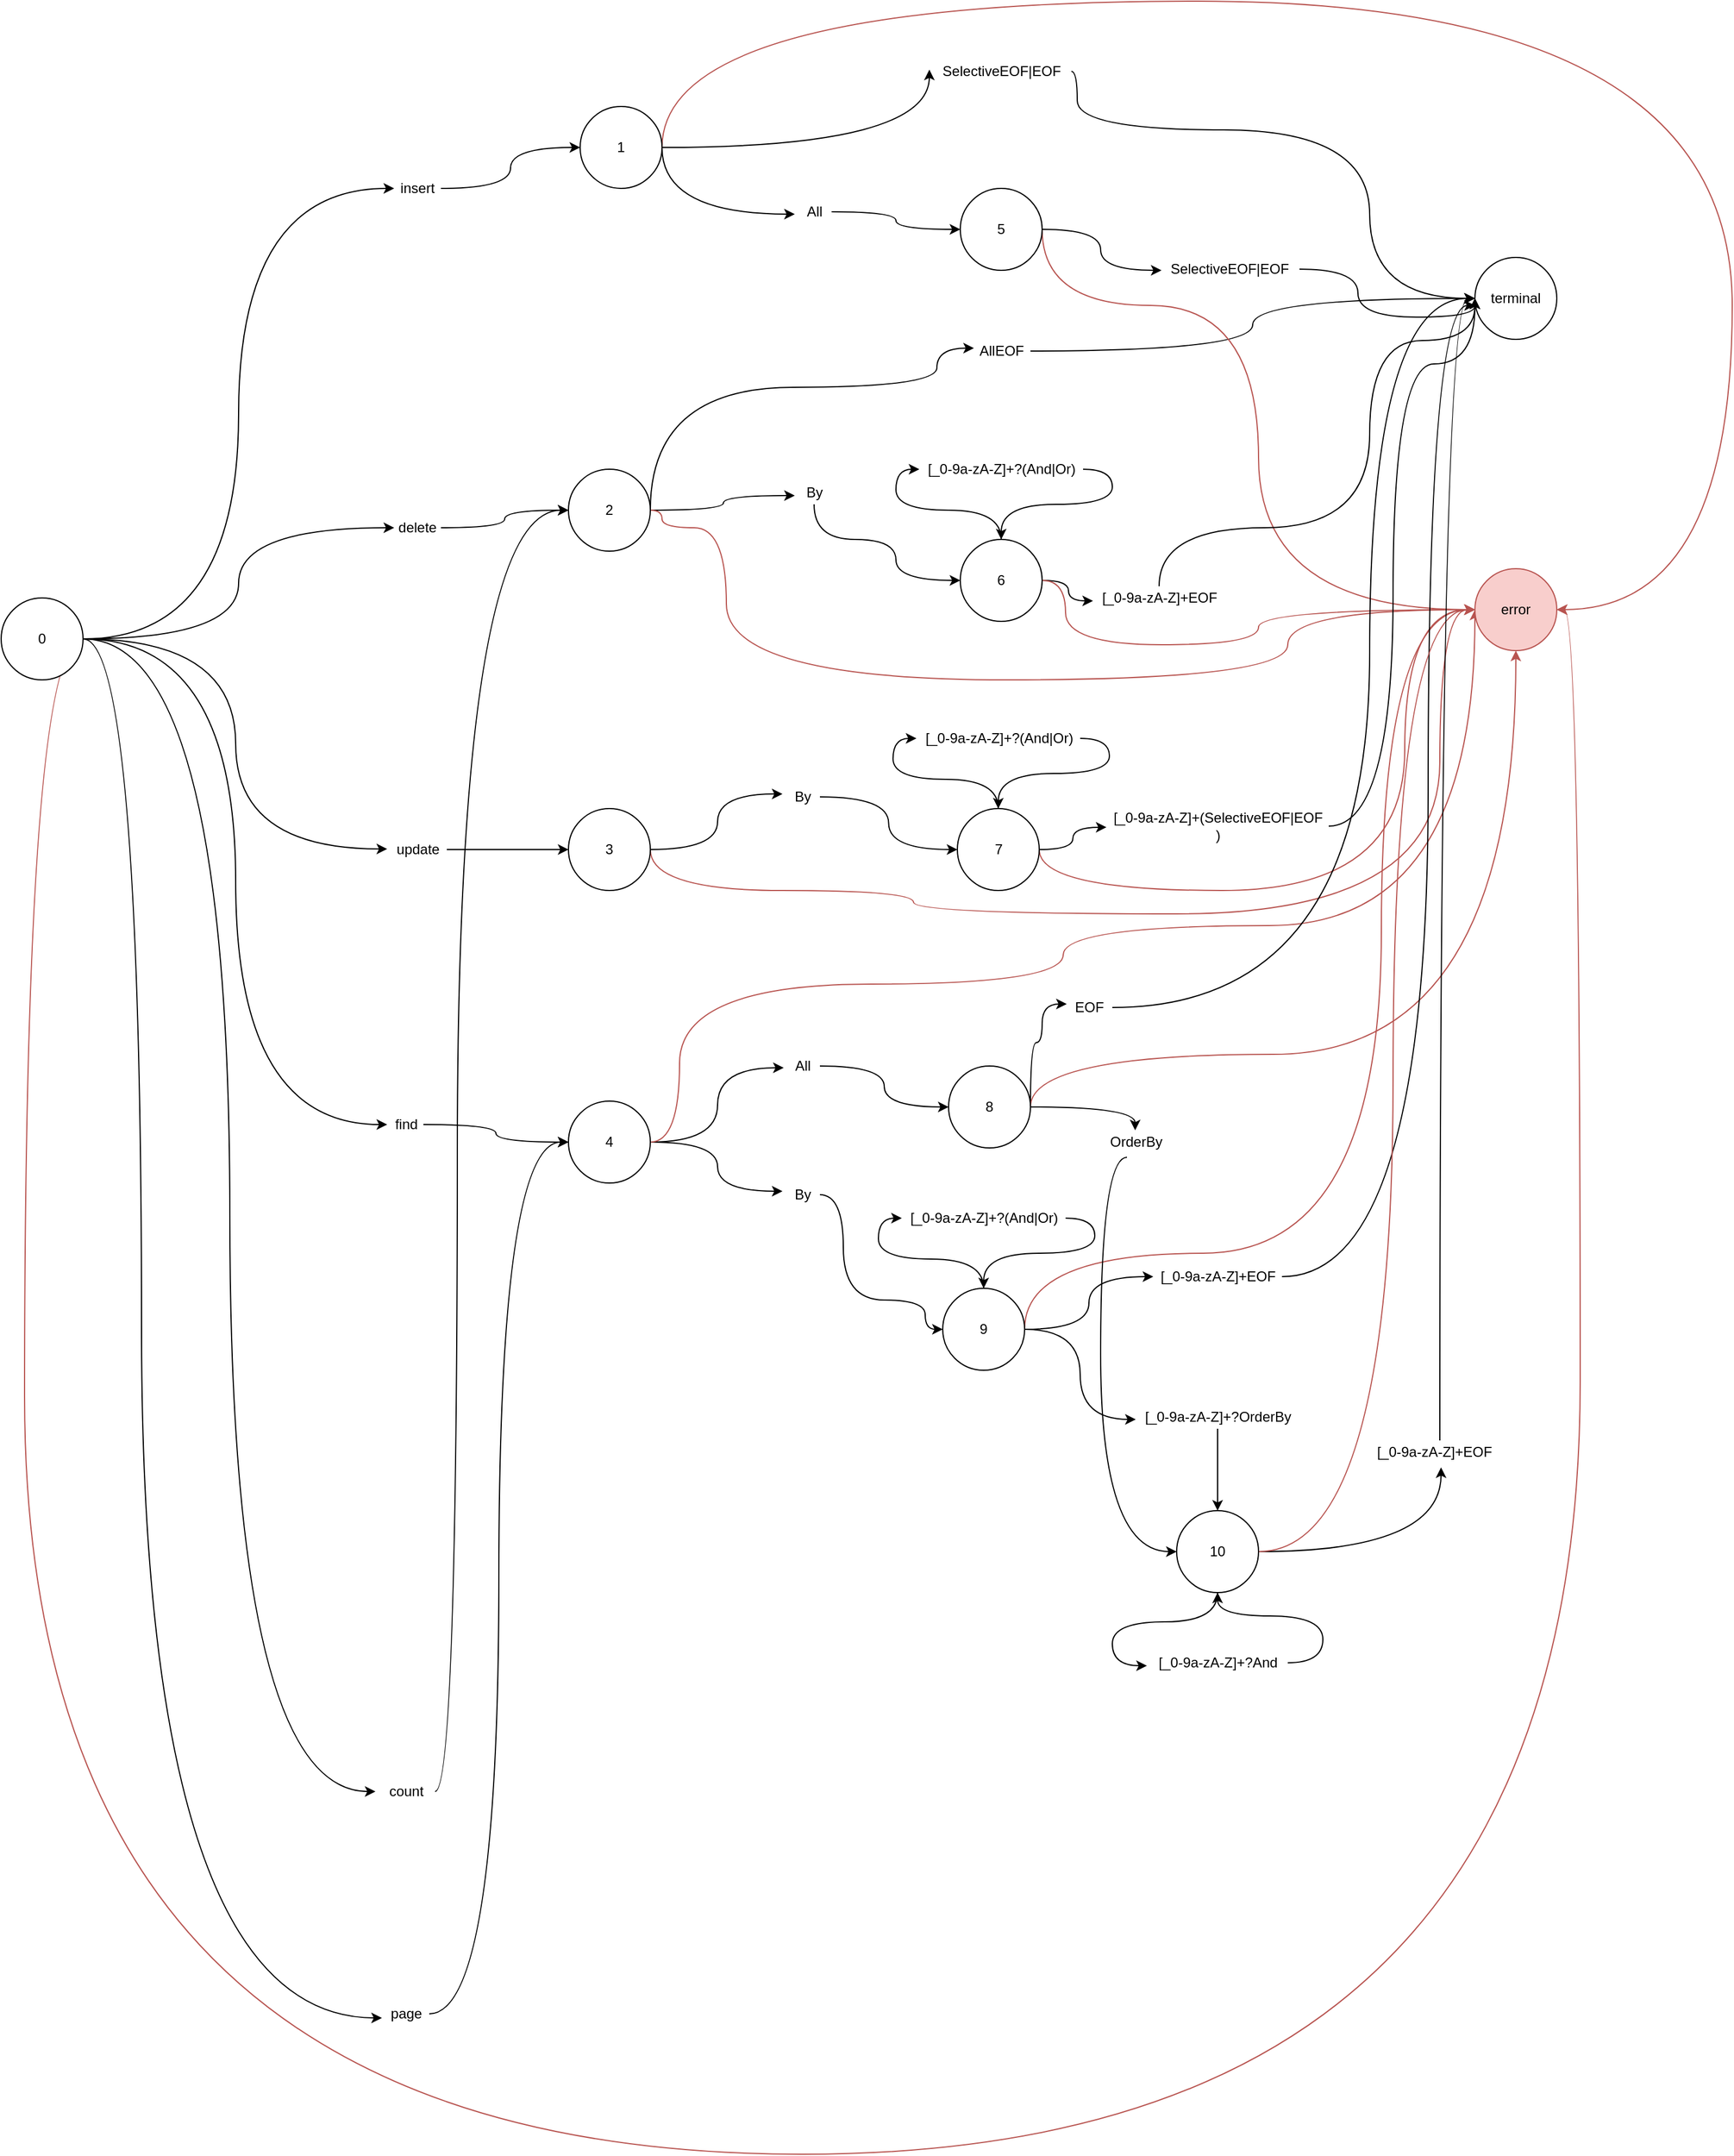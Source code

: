 <mxfile version="15.7.3" type="device"><diagram id="YZBHm6nzpL_H-jKKXiZS" name="第 1 页"><mxGraphModel dx="3903" dy="878" grid="1" gridSize="10" guides="1" tooltips="1" connect="1" arrows="1" fold="1" page="1" pageScale="1" pageWidth="827" pageHeight="1169" math="0" shadow="0"><root><mxCell id="0"/><mxCell id="1" parent="0"/><mxCell id="SNTBPMSgVOVAylcbGw1a-144" style="edgeStyle=orthogonalEdgeStyle;curved=1;rounded=0;orthogonalLoop=1;jettySize=auto;html=1;exitX=1;exitY=0.5;exitDx=0;exitDy=0;entryX=0;entryY=0.5;entryDx=0;entryDy=0;" edge="1" parent="1" source="SNTBPMSgVOVAylcbGw1a-22" target="SNTBPMSgVOVAylcbGw1a-38"><mxGeometry relative="1" as="geometry"/></mxCell><mxCell id="SNTBPMSgVOVAylcbGw1a-145" style="edgeStyle=orthogonalEdgeStyle;curved=1;rounded=0;orthogonalLoop=1;jettySize=auto;html=1;exitX=1;exitY=0.5;exitDx=0;exitDy=0;entryX=0;entryY=0.5;entryDx=0;entryDy=0;" edge="1" parent="1" source="SNTBPMSgVOVAylcbGw1a-22" target="SNTBPMSgVOVAylcbGw1a-40"><mxGeometry relative="1" as="geometry"/></mxCell><mxCell id="SNTBPMSgVOVAylcbGw1a-146" style="edgeStyle=orthogonalEdgeStyle;curved=1;rounded=0;orthogonalLoop=1;jettySize=auto;html=1;exitX=1;exitY=0.5;exitDx=0;exitDy=0;entryX=-0.02;entryY=0.475;entryDx=0;entryDy=0;entryPerimeter=0;" edge="1" parent="1" source="SNTBPMSgVOVAylcbGw1a-22" target="SNTBPMSgVOVAylcbGw1a-42"><mxGeometry relative="1" as="geometry"/></mxCell><mxCell id="SNTBPMSgVOVAylcbGw1a-205" style="edgeStyle=orthogonalEdgeStyle;curved=1;rounded=0;orthogonalLoop=1;jettySize=auto;html=1;exitX=1;exitY=0.5;exitDx=0;exitDy=0;entryX=-0.033;entryY=0.5;entryDx=0;entryDy=0;entryPerimeter=0;" edge="1" parent="1" source="SNTBPMSgVOVAylcbGw1a-22" target="SNTBPMSgVOVAylcbGw1a-44"><mxGeometry relative="1" as="geometry"/></mxCell><mxCell id="SNTBPMSgVOVAylcbGw1a-273" style="edgeStyle=orthogonalEdgeStyle;curved=1;rounded=0;orthogonalLoop=1;jettySize=auto;html=1;exitX=1;exitY=0.5;exitDx=0;exitDy=0;entryX=-0.02;entryY=0.5;entryDx=0;entryDy=0;entryPerimeter=0;" edge="1" parent="1" source="SNTBPMSgVOVAylcbGw1a-22" target="SNTBPMSgVOVAylcbGw1a-46"><mxGeometry relative="1" as="geometry"/></mxCell><mxCell id="SNTBPMSgVOVAylcbGw1a-274" style="edgeStyle=orthogonalEdgeStyle;curved=1;rounded=0;orthogonalLoop=1;jettySize=auto;html=1;exitX=1;exitY=0.5;exitDx=0;exitDy=0;entryX=-0.012;entryY=0.675;entryDx=0;entryDy=0;entryPerimeter=0;" edge="1" parent="1" source="SNTBPMSgVOVAylcbGw1a-22" target="SNTBPMSgVOVAylcbGw1a-51"><mxGeometry relative="1" as="geometry"><Array as="points"><mxPoint x="-2320" y="565"/><mxPoint x="-2320" y="1744"/></Array></mxGeometry></mxCell><mxCell id="SNTBPMSgVOVAylcbGw1a-275" style="edgeStyle=orthogonalEdgeStyle;curved=1;rounded=0;orthogonalLoop=1;jettySize=auto;html=1;exitX=1;exitY=0.5;exitDx=0;exitDy=0;entryX=1;entryY=0.5;entryDx=0;entryDy=0;fillColor=#f8cecc;strokeColor=#b85450;" edge="1" parent="1" source="SNTBPMSgVOVAylcbGw1a-22" target="SNTBPMSgVOVAylcbGw1a-136"><mxGeometry relative="1" as="geometry"><Array as="points"><mxPoint x="-2420" y="565"/><mxPoint x="-2420" y="1860"/><mxPoint x="-1090" y="1860"/><mxPoint x="-1090" y="540"/></Array></mxGeometry></mxCell><mxCell id="SNTBPMSgVOVAylcbGw1a-22" value="0" style="ellipse;whiteSpace=wrap;html=1;aspect=fixed;" vertex="1" parent="1"><mxGeometry x="-2440" y="530" width="70" height="70" as="geometry"/></mxCell><mxCell id="SNTBPMSgVOVAylcbGw1a-155" style="edgeStyle=orthogonalEdgeStyle;curved=1;rounded=0;orthogonalLoop=1;jettySize=auto;html=1;exitX=1;exitY=0.5;exitDx=0;exitDy=0;entryX=-0.05;entryY=0.6;entryDx=0;entryDy=0;entryPerimeter=0;" edge="1" parent="1" source="SNTBPMSgVOVAylcbGw1a-25" target="SNTBPMSgVOVAylcbGw1a-106"><mxGeometry relative="1" as="geometry"><Array as="points"><mxPoint x="-1875" y="202"/></Array></mxGeometry></mxCell><mxCell id="SNTBPMSgVOVAylcbGw1a-160" style="edgeStyle=orthogonalEdgeStyle;curved=1;rounded=0;orthogonalLoop=1;jettySize=auto;html=1;exitX=1;exitY=0.5;exitDx=0;exitDy=0;entryX=-0.012;entryY=0.425;entryDx=0;entryDy=0;entryPerimeter=0;" edge="1" parent="1" source="SNTBPMSgVOVAylcbGw1a-25" target="SNTBPMSgVOVAylcbGw1a-126"><mxGeometry relative="1" as="geometry"/></mxCell><mxCell id="SNTBPMSgVOVAylcbGw1a-185" style="edgeStyle=orthogonalEdgeStyle;curved=1;rounded=0;orthogonalLoop=1;jettySize=auto;html=1;exitX=1;exitY=0.5;exitDx=0;exitDy=0;entryX=1;entryY=0.5;entryDx=0;entryDy=0;fillColor=#f8cecc;strokeColor=#b85450;" edge="1" parent="1" source="SNTBPMSgVOVAylcbGw1a-25" target="SNTBPMSgVOVAylcbGw1a-136"><mxGeometry relative="1" as="geometry"><Array as="points"><mxPoint x="-1875" y="20"/><mxPoint x="-960" y="20"/><mxPoint x="-960" y="540"/></Array></mxGeometry></mxCell><mxCell id="SNTBPMSgVOVAylcbGw1a-25" value="1" style="ellipse;whiteSpace=wrap;html=1;aspect=fixed;" vertex="1" parent="1"><mxGeometry x="-1945" y="110" width="70" height="70" as="geometry"/></mxCell><mxCell id="SNTBPMSgVOVAylcbGw1a-134" style="edgeStyle=orthogonalEdgeStyle;curved=1;rounded=0;orthogonalLoop=1;jettySize=auto;html=1;exitX=1;exitY=0.5;exitDx=0;exitDy=0;entryX=0.033;entryY=0.375;entryDx=0;entryDy=0;entryPerimeter=0;" edge="1" parent="1" source="SNTBPMSgVOVAylcbGw1a-28" target="SNTBPMSgVOVAylcbGw1a-114"><mxGeometry relative="1" as="geometry"><mxPoint x="-1765" y="439.5" as="targetPoint"/><Array as="points"><mxPoint x="-1885" y="350"/><mxPoint x="-1640" y="350"/><mxPoint x="-1640" y="317"/></Array></mxGeometry></mxCell><mxCell id="SNTBPMSgVOVAylcbGw1a-171" style="edgeStyle=orthogonalEdgeStyle;curved=1;rounded=0;orthogonalLoop=1;jettySize=auto;html=1;exitX=1;exitY=0.5;exitDx=0;exitDy=0;entryX=-0.05;entryY=0.625;entryDx=0;entryDy=0;entryPerimeter=0;" edge="1" parent="1" source="SNTBPMSgVOVAylcbGw1a-28" target="SNTBPMSgVOVAylcbGw1a-115"><mxGeometry relative="1" as="geometry"/></mxCell><mxCell id="SNTBPMSgVOVAylcbGw1a-187" style="edgeStyle=orthogonalEdgeStyle;curved=1;rounded=0;orthogonalLoop=1;jettySize=auto;html=1;exitX=1;exitY=0.5;exitDx=0;exitDy=0;entryX=0;entryY=0.5;entryDx=0;entryDy=0;fillColor=#f8cecc;strokeColor=#b85450;" edge="1" parent="1" source="SNTBPMSgVOVAylcbGw1a-28" target="SNTBPMSgVOVAylcbGw1a-136"><mxGeometry relative="1" as="geometry"><Array as="points"><mxPoint x="-1875" y="470"/><mxPoint x="-1820" y="470"/><mxPoint x="-1820" y="600"/><mxPoint x="-1340" y="600"/><mxPoint x="-1340" y="540"/></Array></mxGeometry></mxCell><mxCell id="SNTBPMSgVOVAylcbGw1a-28" value="2" style="ellipse;whiteSpace=wrap;html=1;aspect=fixed;" vertex="1" parent="1"><mxGeometry x="-1955" y="420" width="70" height="70" as="geometry"/></mxCell><mxCell id="SNTBPMSgVOVAylcbGw1a-195" style="edgeStyle=orthogonalEdgeStyle;curved=1;rounded=0;orthogonalLoop=1;jettySize=auto;html=1;exitX=1;exitY=0.5;exitDx=0;exitDy=0;entryX=-0.067;entryY=0.375;entryDx=0;entryDy=0;entryPerimeter=0;" edge="1" parent="1" source="SNTBPMSgVOVAylcbGw1a-30" target="SNTBPMSgVOVAylcbGw1a-189"><mxGeometry relative="1" as="geometry"/></mxCell><mxCell id="SNTBPMSgVOVAylcbGw1a-204" style="edgeStyle=orthogonalEdgeStyle;curved=1;rounded=0;orthogonalLoop=1;jettySize=auto;html=1;exitX=1;exitY=0.5;exitDx=0;exitDy=0;entryX=0;entryY=0.5;entryDx=0;entryDy=0;fillColor=#f8cecc;strokeColor=#b85450;" edge="1" parent="1" source="SNTBPMSgVOVAylcbGw1a-30" target="SNTBPMSgVOVAylcbGw1a-136"><mxGeometry relative="1" as="geometry"><Array as="points"><mxPoint x="-1885" y="780"/><mxPoint x="-1660" y="780"/><mxPoint x="-1660" y="800"/><mxPoint x="-1210" y="800"/><mxPoint x="-1210" y="540"/></Array></mxGeometry></mxCell><mxCell id="SNTBPMSgVOVAylcbGw1a-30" value="3" style="ellipse;whiteSpace=wrap;html=1;aspect=fixed;" vertex="1" parent="1"><mxGeometry x="-1955" y="710" width="70" height="70" as="geometry"/></mxCell><mxCell id="SNTBPMSgVOVAylcbGw1a-208" style="edgeStyle=orthogonalEdgeStyle;curved=1;rounded=0;orthogonalLoop=1;jettySize=auto;html=1;entryX=-0.033;entryY=0.575;entryDx=0;entryDy=0;entryPerimeter=0;" edge="1" parent="1" source="SNTBPMSgVOVAylcbGw1a-33" target="SNTBPMSgVOVAylcbGw1a-206"><mxGeometry relative="1" as="geometry"/></mxCell><mxCell id="SNTBPMSgVOVAylcbGw1a-216" style="edgeStyle=orthogonalEdgeStyle;curved=1;rounded=0;orthogonalLoop=1;jettySize=auto;html=1;exitX=1;exitY=0.5;exitDx=0;exitDy=0;entryX=-0.067;entryY=0.35;entryDx=0;entryDy=0;entryPerimeter=0;" edge="1" parent="1" source="SNTBPMSgVOVAylcbGw1a-33" target="SNTBPMSgVOVAylcbGw1a-210"><mxGeometry relative="1" as="geometry"/></mxCell><mxCell id="SNTBPMSgVOVAylcbGw1a-234" style="edgeStyle=orthogonalEdgeStyle;curved=1;rounded=0;orthogonalLoop=1;jettySize=auto;html=1;exitX=1;exitY=0.5;exitDx=0;exitDy=0;entryX=0;entryY=0.5;entryDx=0;entryDy=0;fillColor=#f8cecc;strokeColor=#b85450;" edge="1" parent="1" source="SNTBPMSgVOVAylcbGw1a-33" target="SNTBPMSgVOVAylcbGw1a-136"><mxGeometry relative="1" as="geometry"><Array as="points"><mxPoint x="-1860" y="995"/><mxPoint x="-1860" y="860"/><mxPoint x="-1532" y="860"/><mxPoint x="-1532" y="810"/><mxPoint x="-1180" y="810"/></Array></mxGeometry></mxCell><mxCell id="SNTBPMSgVOVAylcbGw1a-33" value="4" style="ellipse;whiteSpace=wrap;html=1;aspect=fixed;" vertex="1" parent="1"><mxGeometry x="-1955" y="960" width="70" height="70" as="geometry"/></mxCell><mxCell id="SNTBPMSgVOVAylcbGw1a-37" style="edgeStyle=orthogonalEdgeStyle;curved=1;rounded=0;orthogonalLoop=1;jettySize=auto;html=1;entryX=0;entryY=0.5;entryDx=0;entryDy=0;" edge="1" parent="1" source="SNTBPMSgVOVAylcbGw1a-38" target="SNTBPMSgVOVAylcbGw1a-25"><mxGeometry relative="1" as="geometry"/></mxCell><mxCell id="SNTBPMSgVOVAylcbGw1a-38" value="insert" style="text;html=1;strokeColor=none;fillColor=none;align=center;verticalAlign=middle;whiteSpace=wrap;rounded=0;" vertex="1" parent="1"><mxGeometry x="-2104.01" y="170" width="40" height="20" as="geometry"/></mxCell><mxCell id="SNTBPMSgVOVAylcbGw1a-150" style="edgeStyle=orthogonalEdgeStyle;curved=1;rounded=0;orthogonalLoop=1;jettySize=auto;html=1;exitX=1;exitY=0.5;exitDx=0;exitDy=0;entryX=0;entryY=0.5;entryDx=0;entryDy=0;" edge="1" parent="1" source="SNTBPMSgVOVAylcbGw1a-40" target="SNTBPMSgVOVAylcbGw1a-28"><mxGeometry relative="1" as="geometry"/></mxCell><mxCell id="SNTBPMSgVOVAylcbGw1a-40" value="delete" style="text;html=1;strokeColor=none;fillColor=none;align=center;verticalAlign=middle;whiteSpace=wrap;rounded=0;" vertex="1" parent="1"><mxGeometry x="-2104.01" y="460" width="40" height="20" as="geometry"/></mxCell><mxCell id="SNTBPMSgVOVAylcbGw1a-151" style="edgeStyle=orthogonalEdgeStyle;curved=1;rounded=0;orthogonalLoop=1;jettySize=auto;html=1;entryX=0;entryY=0.5;entryDx=0;entryDy=0;" edge="1" parent="1" source="SNTBPMSgVOVAylcbGw1a-42" target="SNTBPMSgVOVAylcbGw1a-30"><mxGeometry relative="1" as="geometry"/></mxCell><mxCell id="SNTBPMSgVOVAylcbGw1a-42" value="update" style="text;html=1;align=center;verticalAlign=middle;resizable=0;points=[];autosize=1;" vertex="1" parent="1"><mxGeometry x="-2109.01" y="735" width="50" height="20" as="geometry"/></mxCell><mxCell id="SNTBPMSgVOVAylcbGw1a-152" style="edgeStyle=orthogonalEdgeStyle;curved=1;rounded=0;orthogonalLoop=1;jettySize=auto;html=1;entryX=0;entryY=0.5;entryDx=0;entryDy=0;" edge="1" parent="1" source="SNTBPMSgVOVAylcbGw1a-44" target="SNTBPMSgVOVAylcbGw1a-33"><mxGeometry relative="1" as="geometry"/></mxCell><mxCell id="SNTBPMSgVOVAylcbGw1a-44" value="find" style="text;html=1;align=center;verticalAlign=middle;resizable=0;points=[];autosize=1;" vertex="1" parent="1"><mxGeometry x="-2109.01" y="970" width="30" height="20" as="geometry"/></mxCell><mxCell id="SNTBPMSgVOVAylcbGw1a-279" style="edgeStyle=orthogonalEdgeStyle;curved=1;rounded=0;orthogonalLoop=1;jettySize=auto;html=1;entryX=0;entryY=0.5;entryDx=0;entryDy=0;" edge="1" parent="1" source="SNTBPMSgVOVAylcbGw1a-46" target="SNTBPMSgVOVAylcbGw1a-28"><mxGeometry relative="1" as="geometry"><Array as="points"><mxPoint x="-2050" y="1550"/><mxPoint x="-2050" y="455"/></Array></mxGeometry></mxCell><mxCell id="SNTBPMSgVOVAylcbGw1a-46" value="count" style="text;html=1;align=center;verticalAlign=middle;resizable=0;points=[];autosize=1;" vertex="1" parent="1"><mxGeometry x="-2119.01" y="1540" width="50" height="20" as="geometry"/></mxCell><mxCell id="SNTBPMSgVOVAylcbGw1a-277" style="edgeStyle=orthogonalEdgeStyle;curved=1;rounded=0;orthogonalLoop=1;jettySize=auto;html=1;entryX=0;entryY=0.5;entryDx=0;entryDy=0;" edge="1" parent="1" source="SNTBPMSgVOVAylcbGw1a-51" target="SNTBPMSgVOVAylcbGw1a-33"><mxGeometry relative="1" as="geometry"/></mxCell><mxCell id="SNTBPMSgVOVAylcbGw1a-51" value="page" style="text;html=1;align=center;verticalAlign=middle;resizable=0;points=[];autosize=1;" vertex="1" parent="1"><mxGeometry x="-2114.01" y="1730" width="40" height="20" as="geometry"/></mxCell><mxCell id="SNTBPMSgVOVAylcbGw1a-88" value="terminal" style="ellipse;whiteSpace=wrap;html=1;aspect=fixed;" vertex="1" parent="1"><mxGeometry x="-1180" y="239" width="70" height="70" as="geometry"/></mxCell><mxCell id="SNTBPMSgVOVAylcbGw1a-158" style="edgeStyle=orthogonalEdgeStyle;curved=1;rounded=0;orthogonalLoop=1;jettySize=auto;html=1;entryX=0;entryY=0.5;entryDx=0;entryDy=0;" edge="1" parent="1" source="SNTBPMSgVOVAylcbGw1a-89" target="SNTBPMSgVOVAylcbGw1a-88"><mxGeometry relative="1" as="geometry"><Array as="points"><mxPoint x="-1280" y="249"/><mxPoint x="-1280" y="290"/><mxPoint x="-1180" y="290"/></Array></mxGeometry></mxCell><mxCell id="SNTBPMSgVOVAylcbGw1a-89" value="SelectiveEOF|EOF" style="text;html=1;align=center;verticalAlign=middle;resizable=0;points=[];autosize=1;strokeColor=none;fillColor=none;" vertex="1" parent="1"><mxGeometry x="-1450" y="239" width="120" height="20" as="geometry"/></mxCell><mxCell id="SNTBPMSgVOVAylcbGw1a-156" style="edgeStyle=orthogonalEdgeStyle;curved=1;rounded=0;orthogonalLoop=1;jettySize=auto;html=1;entryX=0;entryY=0.5;entryDx=0;entryDy=0;" edge="1" parent="1" source="SNTBPMSgVOVAylcbGw1a-106" target="SNTBPMSgVOVAylcbGw1a-123"><mxGeometry relative="1" as="geometry"/></mxCell><mxCell id="SNTBPMSgVOVAylcbGw1a-106" value="&lt;span style=&quot;font-family: &amp;#34;helvetica&amp;#34;&quot;&gt;All&lt;/span&gt;" style="text;html=1;align=center;verticalAlign=middle;resizable=0;points=[];autosize=1;strokeColor=none;fillColor=none;" vertex="1" parent="1"><mxGeometry x="-1760" y="190" width="30" height="20" as="geometry"/></mxCell><mxCell id="SNTBPMSgVOVAylcbGw1a-278" style="edgeStyle=orthogonalEdgeStyle;curved=1;rounded=0;orthogonalLoop=1;jettySize=auto;html=1;entryX=0;entryY=0.5;entryDx=0;entryDy=0;" edge="1" parent="1" source="SNTBPMSgVOVAylcbGw1a-114" target="SNTBPMSgVOVAylcbGw1a-88"><mxGeometry relative="1" as="geometry"/></mxCell><mxCell id="SNTBPMSgVOVAylcbGw1a-114" value="AllEOF" style="text;html=1;align=center;verticalAlign=middle;resizable=0;points=[];autosize=1;" vertex="1" parent="1"><mxGeometry x="-1610" y="309" width="50" height="20" as="geometry"/></mxCell><mxCell id="SNTBPMSgVOVAylcbGw1a-172" style="edgeStyle=orthogonalEdgeStyle;curved=1;rounded=0;orthogonalLoop=1;jettySize=auto;html=1;entryX=0;entryY=0.5;entryDx=0;entryDy=0;" edge="1" parent="1" source="SNTBPMSgVOVAylcbGw1a-115" target="SNTBPMSgVOVAylcbGw1a-170"><mxGeometry relative="1" as="geometry"><Array as="points"><mxPoint x="-1745" y="480"/><mxPoint x="-1675" y="480"/><mxPoint x="-1675" y="515"/></Array></mxGeometry></mxCell><mxCell id="SNTBPMSgVOVAylcbGw1a-115" value="By" style="text;html=1;align=center;verticalAlign=middle;resizable=0;points=[];autosize=1;" vertex="1" parent="1"><mxGeometry x="-1760" y="430" width="30" height="20" as="geometry"/></mxCell><mxCell id="SNTBPMSgVOVAylcbGw1a-157" style="edgeStyle=orthogonalEdgeStyle;curved=1;rounded=0;orthogonalLoop=1;jettySize=auto;html=1;exitX=1;exitY=0.5;exitDx=0;exitDy=0;entryX=0.017;entryY=0.55;entryDx=0;entryDy=0;entryPerimeter=0;" edge="1" parent="1" source="SNTBPMSgVOVAylcbGw1a-123" target="SNTBPMSgVOVAylcbGw1a-89"><mxGeometry relative="1" as="geometry"/></mxCell><mxCell id="SNTBPMSgVOVAylcbGw1a-159" style="edgeStyle=orthogonalEdgeStyle;curved=1;rounded=0;orthogonalLoop=1;jettySize=auto;html=1;exitX=1;exitY=0.5;exitDx=0;exitDy=0;entryX=0;entryY=0.5;entryDx=0;entryDy=0;fillColor=#f8cecc;strokeColor=#b85450;" edge="1" parent="1" source="SNTBPMSgVOVAylcbGw1a-123" target="SNTBPMSgVOVAylcbGw1a-136"><mxGeometry relative="1" as="geometry"><Array as="points"><mxPoint x="-1550" y="280"/><mxPoint x="-1365" y="280"/><mxPoint x="-1365" y="540"/></Array></mxGeometry></mxCell><mxCell id="SNTBPMSgVOVAylcbGw1a-123" value="5" style="ellipse;whiteSpace=wrap;html=1;aspect=fixed;" vertex="1" parent="1"><mxGeometry x="-1620" y="180" width="70" height="70" as="geometry"/></mxCell><mxCell id="SNTBPMSgVOVAylcbGw1a-161" style="edgeStyle=orthogonalEdgeStyle;curved=1;rounded=0;orthogonalLoop=1;jettySize=auto;html=1;entryX=0;entryY=0.5;entryDx=0;entryDy=0;" edge="1" parent="1" source="SNTBPMSgVOVAylcbGw1a-126" target="SNTBPMSgVOVAylcbGw1a-88"><mxGeometry relative="1" as="geometry"><Array as="points"><mxPoint x="-1520" y="80"/><mxPoint x="-1520" y="130"/><mxPoint x="-1270" y="130"/><mxPoint x="-1270" y="274"/></Array></mxGeometry></mxCell><mxCell id="SNTBPMSgVOVAylcbGw1a-126" value="SelectiveEOF|EOF" style="text;html=1;align=center;verticalAlign=middle;resizable=0;points=[];autosize=1;strokeColor=none;fillColor=none;" vertex="1" parent="1"><mxGeometry x="-1645" y="70" width="120" height="20" as="geometry"/></mxCell><mxCell id="SNTBPMSgVOVAylcbGw1a-136" value="error" style="ellipse;whiteSpace=wrap;html=1;aspect=fixed;fillColor=#f8cecc;strokeColor=#b85450;" vertex="1" parent="1"><mxGeometry x="-1180" y="505" width="70" height="70" as="geometry"/></mxCell><mxCell id="SNTBPMSgVOVAylcbGw1a-177" style="edgeStyle=orthogonalEdgeStyle;curved=1;rounded=0;orthogonalLoop=1;jettySize=auto;html=1;exitX=0.5;exitY=0;exitDx=0;exitDy=0;entryX=0;entryY=0.5;entryDx=0;entryDy=0;entryPerimeter=0;" edge="1" parent="1" source="SNTBPMSgVOVAylcbGw1a-170" target="SNTBPMSgVOVAylcbGw1a-176"><mxGeometry relative="1" as="geometry"/></mxCell><mxCell id="SNTBPMSgVOVAylcbGw1a-182" style="edgeStyle=orthogonalEdgeStyle;curved=1;rounded=0;orthogonalLoop=1;jettySize=auto;html=1;exitX=1;exitY=0.5;exitDx=0;exitDy=0;entryX=-0.014;entryY=0.625;entryDx=0;entryDy=0;entryPerimeter=0;" edge="1" parent="1" source="SNTBPMSgVOVAylcbGw1a-170" target="SNTBPMSgVOVAylcbGw1a-181"><mxGeometry relative="1" as="geometry"/></mxCell><mxCell id="SNTBPMSgVOVAylcbGw1a-184" style="edgeStyle=orthogonalEdgeStyle;curved=1;rounded=0;orthogonalLoop=1;jettySize=auto;html=1;exitX=1;exitY=0.5;exitDx=0;exitDy=0;entryX=0;entryY=0.5;entryDx=0;entryDy=0;fillColor=#f8cecc;strokeColor=#b85450;" edge="1" parent="1" source="SNTBPMSgVOVAylcbGw1a-170" target="SNTBPMSgVOVAylcbGw1a-136"><mxGeometry relative="1" as="geometry"><Array as="points"><mxPoint x="-1530" y="515"/><mxPoint x="-1530" y="570"/><mxPoint x="-1365" y="570"/><mxPoint x="-1365" y="540"/></Array></mxGeometry></mxCell><mxCell id="SNTBPMSgVOVAylcbGw1a-170" value="6" style="ellipse;whiteSpace=wrap;html=1;aspect=fixed;" vertex="1" parent="1"><mxGeometry x="-1620" y="480" width="70" height="70" as="geometry"/></mxCell><mxCell id="SNTBPMSgVOVAylcbGw1a-178" style="edgeStyle=orthogonalEdgeStyle;curved=1;rounded=0;orthogonalLoop=1;jettySize=auto;html=1;entryX=0.5;entryY=0;entryDx=0;entryDy=0;" edge="1" parent="1" source="SNTBPMSgVOVAylcbGw1a-176" target="SNTBPMSgVOVAylcbGw1a-170"><mxGeometry relative="1" as="geometry"><Array as="points"><mxPoint x="-1490" y="420"/><mxPoint x="-1490" y="450"/><mxPoint x="-1585" y="450"/></Array></mxGeometry></mxCell><mxCell id="SNTBPMSgVOVAylcbGw1a-176" value="[_0-9a-zA-Z]+?(And|Or)" style="text;html=1;align=center;verticalAlign=middle;resizable=0;points=[];autosize=1;" vertex="1" parent="1"><mxGeometry x="-1655" y="410" width="140" height="20" as="geometry"/></mxCell><mxCell id="SNTBPMSgVOVAylcbGw1a-183" style="edgeStyle=orthogonalEdgeStyle;curved=1;rounded=0;orthogonalLoop=1;jettySize=auto;html=1;entryX=0;entryY=0.5;entryDx=0;entryDy=0;" edge="1" parent="1" source="SNTBPMSgVOVAylcbGw1a-181" target="SNTBPMSgVOVAylcbGw1a-88"><mxGeometry relative="1" as="geometry"><Array as="points"><mxPoint x="-1450" y="470"/><mxPoint x="-1270" y="470"/><mxPoint x="-1270" y="310"/><mxPoint x="-1180" y="310"/></Array></mxGeometry></mxCell><mxCell id="SNTBPMSgVOVAylcbGw1a-181" value="&lt;span style=&quot;font-family: &amp;#34;helvetica&amp;#34;&quot;&gt;[_0-9a-zA-Z]+EOF&lt;/span&gt;" style="text;html=1;align=center;verticalAlign=middle;resizable=0;points=[];autosize=1;strokeColor=none;fillColor=none;" vertex="1" parent="1"><mxGeometry x="-1505" y="520" width="110" height="20" as="geometry"/></mxCell><mxCell id="SNTBPMSgVOVAylcbGw1a-196" style="edgeStyle=orthogonalEdgeStyle;curved=1;rounded=0;orthogonalLoop=1;jettySize=auto;html=1;entryX=0;entryY=0.5;entryDx=0;entryDy=0;" edge="1" parent="1" source="SNTBPMSgVOVAylcbGw1a-189" target="SNTBPMSgVOVAylcbGw1a-192"><mxGeometry relative="1" as="geometry"/></mxCell><mxCell id="SNTBPMSgVOVAylcbGw1a-189" value="By" style="text;html=1;align=center;verticalAlign=middle;resizable=0;points=[];autosize=1;" vertex="1" parent="1"><mxGeometry x="-1770" y="690" width="30" height="20" as="geometry"/></mxCell><mxCell id="SNTBPMSgVOVAylcbGw1a-190" style="edgeStyle=orthogonalEdgeStyle;curved=1;rounded=0;orthogonalLoop=1;jettySize=auto;html=1;exitX=0.5;exitY=0;exitDx=0;exitDy=0;entryX=0;entryY=0.5;entryDx=0;entryDy=0;entryPerimeter=0;" edge="1" parent="1" source="SNTBPMSgVOVAylcbGw1a-192" target="SNTBPMSgVOVAylcbGw1a-194"><mxGeometry relative="1" as="geometry"/></mxCell><mxCell id="SNTBPMSgVOVAylcbGw1a-200" style="edgeStyle=orthogonalEdgeStyle;curved=1;rounded=0;orthogonalLoop=1;jettySize=auto;html=1;exitX=1;exitY=0.5;exitDx=0;exitDy=0;entryX=0;entryY=0.533;entryDx=0;entryDy=0;entryPerimeter=0;" edge="1" parent="1" source="SNTBPMSgVOVAylcbGw1a-192" target="SNTBPMSgVOVAylcbGw1a-198"><mxGeometry relative="1" as="geometry"/></mxCell><mxCell id="SNTBPMSgVOVAylcbGw1a-203" style="edgeStyle=orthogonalEdgeStyle;curved=1;rounded=0;orthogonalLoop=1;jettySize=auto;html=1;exitX=1;exitY=0.5;exitDx=0;exitDy=0;entryX=0;entryY=0.5;entryDx=0;entryDy=0;fillColor=#f8cecc;strokeColor=#b85450;" edge="1" parent="1" source="SNTBPMSgVOVAylcbGw1a-192" target="SNTBPMSgVOVAylcbGw1a-136"><mxGeometry relative="1" as="geometry"><Array as="points"><mxPoint x="-1552" y="780"/><mxPoint x="-1240" y="780"/><mxPoint x="-1240" y="540"/></Array></mxGeometry></mxCell><mxCell id="SNTBPMSgVOVAylcbGw1a-192" value="7" style="ellipse;whiteSpace=wrap;html=1;aspect=fixed;" vertex="1" parent="1"><mxGeometry x="-1622.5" y="710" width="70" height="70" as="geometry"/></mxCell><mxCell id="SNTBPMSgVOVAylcbGw1a-193" style="edgeStyle=orthogonalEdgeStyle;curved=1;rounded=0;orthogonalLoop=1;jettySize=auto;html=1;entryX=0.5;entryY=0;entryDx=0;entryDy=0;" edge="1" parent="1" source="SNTBPMSgVOVAylcbGw1a-194" target="SNTBPMSgVOVAylcbGw1a-192"><mxGeometry relative="1" as="geometry"><Array as="points"><mxPoint x="-1492.5" y="650"/><mxPoint x="-1492.5" y="680"/><mxPoint x="-1587.5" y="680"/></Array></mxGeometry></mxCell><mxCell id="SNTBPMSgVOVAylcbGw1a-194" value="[_0-9a-zA-Z]+?(And|Or)" style="text;html=1;align=center;verticalAlign=middle;resizable=0;points=[];autosize=1;" vertex="1" parent="1"><mxGeometry x="-1657.5" y="640" width="140" height="20" as="geometry"/></mxCell><mxCell id="SNTBPMSgVOVAylcbGw1a-202" style="edgeStyle=orthogonalEdgeStyle;curved=1;rounded=0;orthogonalLoop=1;jettySize=auto;html=1;entryX=0;entryY=0.5;entryDx=0;entryDy=0;" edge="1" parent="1" source="SNTBPMSgVOVAylcbGw1a-198" target="SNTBPMSgVOVAylcbGw1a-88"><mxGeometry relative="1" as="geometry"><Array as="points"><mxPoint x="-1250" y="725"/><mxPoint x="-1250" y="330"/><mxPoint x="-1180" y="330"/></Array></mxGeometry></mxCell><mxCell id="SNTBPMSgVOVAylcbGw1a-198" value="&lt;span style=&quot;font-family: &amp;#34;helvetica&amp;#34;&quot;&gt;[_0-9a-zA-Z]+(&lt;/span&gt;SelectiveEOF|EOF&lt;span style=&quot;font-family: &amp;#34;helvetica&amp;#34;&quot;&gt;&lt;br&gt;)&lt;/span&gt;" style="text;html=1;align=center;verticalAlign=middle;resizable=0;points=[];autosize=1;strokeColor=none;fillColor=none;" vertex="1" parent="1"><mxGeometry x="-1495" y="710" width="190" height="30" as="geometry"/></mxCell><mxCell id="SNTBPMSgVOVAylcbGw1a-209" style="edgeStyle=orthogonalEdgeStyle;curved=1;rounded=0;orthogonalLoop=1;jettySize=auto;html=1;entryX=0;entryY=0.5;entryDx=0;entryDy=0;" edge="1" parent="1" source="SNTBPMSgVOVAylcbGw1a-206" target="SNTBPMSgVOVAylcbGw1a-207"><mxGeometry relative="1" as="geometry"/></mxCell><mxCell id="SNTBPMSgVOVAylcbGw1a-206" value="All" style="text;html=1;align=center;verticalAlign=middle;resizable=0;points=[];autosize=1;" vertex="1" parent="1"><mxGeometry x="-1770" y="920" width="30" height="20" as="geometry"/></mxCell><mxCell id="SNTBPMSgVOVAylcbGw1a-236" style="edgeStyle=orthogonalEdgeStyle;curved=1;rounded=0;orthogonalLoop=1;jettySize=auto;html=1;exitX=1;exitY=0.5;exitDx=0;exitDy=0;entryX=0.492;entryY=0;entryDx=0;entryDy=0;entryPerimeter=0;" edge="1" parent="1" source="SNTBPMSgVOVAylcbGw1a-207" target="SNTBPMSgVOVAylcbGw1a-235"><mxGeometry relative="1" as="geometry"/></mxCell><mxCell id="SNTBPMSgVOVAylcbGw1a-240" style="edgeStyle=orthogonalEdgeStyle;curved=1;rounded=0;orthogonalLoop=1;jettySize=auto;html=1;exitX=1;exitY=0.5;exitDx=0;exitDy=0;entryX=0.025;entryY=0.35;entryDx=0;entryDy=0;entryPerimeter=0;" edge="1" parent="1" source="SNTBPMSgVOVAylcbGw1a-207" target="SNTBPMSgVOVAylcbGw1a-239"><mxGeometry relative="1" as="geometry"><Array as="points"><mxPoint x="-1560" y="910"/><mxPoint x="-1550" y="910"/><mxPoint x="-1550" y="877"/></Array></mxGeometry></mxCell><mxCell id="SNTBPMSgVOVAylcbGw1a-242" style="edgeStyle=orthogonalEdgeStyle;curved=1;rounded=0;orthogonalLoop=1;jettySize=auto;html=1;exitX=1;exitY=0.5;exitDx=0;exitDy=0;entryX=0.5;entryY=1;entryDx=0;entryDy=0;fillColor=#f8cecc;strokeColor=#b85450;" edge="1" parent="1" source="SNTBPMSgVOVAylcbGw1a-207" target="SNTBPMSgVOVAylcbGw1a-136"><mxGeometry relative="1" as="geometry"><Array as="points"><mxPoint x="-1560" y="920"/><mxPoint x="-1145" y="920"/></Array></mxGeometry></mxCell><mxCell id="SNTBPMSgVOVAylcbGw1a-207" value="8" style="ellipse;whiteSpace=wrap;html=1;aspect=fixed;" vertex="1" parent="1"><mxGeometry x="-1630" y="930" width="70" height="70" as="geometry"/></mxCell><mxCell id="SNTBPMSgVOVAylcbGw1a-217" style="edgeStyle=orthogonalEdgeStyle;curved=1;rounded=0;orthogonalLoop=1;jettySize=auto;html=1;entryX=0;entryY=0.5;entryDx=0;entryDy=0;" edge="1" parent="1" source="SNTBPMSgVOVAylcbGw1a-210" target="SNTBPMSgVOVAylcbGw1a-213"><mxGeometry relative="1" as="geometry"><Array as="points"><mxPoint x="-1720" y="1040"/><mxPoint x="-1720" y="1130"/><mxPoint x="-1650" y="1130"/><mxPoint x="-1650" y="1155"/></Array></mxGeometry></mxCell><mxCell id="SNTBPMSgVOVAylcbGw1a-210" value="By" style="text;html=1;align=center;verticalAlign=middle;resizable=0;points=[];autosize=1;" vertex="1" parent="1"><mxGeometry x="-1770" y="1030" width="30" height="20" as="geometry"/></mxCell><mxCell id="SNTBPMSgVOVAylcbGw1a-211" style="edgeStyle=orthogonalEdgeStyle;curved=1;rounded=0;orthogonalLoop=1;jettySize=auto;html=1;exitX=0.5;exitY=0;exitDx=0;exitDy=0;entryX=0;entryY=0.5;entryDx=0;entryDy=0;entryPerimeter=0;" edge="1" parent="1" source="SNTBPMSgVOVAylcbGw1a-213" target="SNTBPMSgVOVAylcbGw1a-215"><mxGeometry relative="1" as="geometry"/></mxCell><mxCell id="SNTBPMSgVOVAylcbGw1a-219" style="edgeStyle=orthogonalEdgeStyle;curved=1;rounded=0;orthogonalLoop=1;jettySize=auto;html=1;exitX=1;exitY=0.5;exitDx=0;exitDy=0;" edge="1" parent="1" source="SNTBPMSgVOVAylcbGw1a-213" target="SNTBPMSgVOVAylcbGw1a-218"><mxGeometry relative="1" as="geometry"/></mxCell><mxCell id="SNTBPMSgVOVAylcbGw1a-223" style="edgeStyle=orthogonalEdgeStyle;curved=1;rounded=0;orthogonalLoop=1;jettySize=auto;html=1;exitX=1;exitY=0.5;exitDx=0;exitDy=0;entryX=0;entryY=0.6;entryDx=0;entryDy=0;entryPerimeter=0;" edge="1" parent="1" source="SNTBPMSgVOVAylcbGw1a-213" target="SNTBPMSgVOVAylcbGw1a-222"><mxGeometry relative="1" as="geometry"/></mxCell><mxCell id="SNTBPMSgVOVAylcbGw1a-233" style="edgeStyle=orthogonalEdgeStyle;curved=1;rounded=0;orthogonalLoop=1;jettySize=auto;html=1;exitX=1;exitY=0.5;exitDx=0;exitDy=0;entryX=0;entryY=0.5;entryDx=0;entryDy=0;fillColor=#f8cecc;strokeColor=#b85450;" edge="1" parent="1" source="SNTBPMSgVOVAylcbGw1a-213" target="SNTBPMSgVOVAylcbGw1a-136"><mxGeometry relative="1" as="geometry"><Array as="points"><mxPoint x="-1565" y="1090"/><mxPoint x="-1260" y="1090"/><mxPoint x="-1260" y="540"/></Array></mxGeometry></mxCell><mxCell id="SNTBPMSgVOVAylcbGw1a-213" value="9" style="ellipse;whiteSpace=wrap;html=1;aspect=fixed;" vertex="1" parent="1"><mxGeometry x="-1635" y="1120" width="70" height="70" as="geometry"/></mxCell><mxCell id="SNTBPMSgVOVAylcbGw1a-214" style="edgeStyle=orthogonalEdgeStyle;curved=1;rounded=0;orthogonalLoop=1;jettySize=auto;html=1;entryX=0.5;entryY=0;entryDx=0;entryDy=0;" edge="1" parent="1" source="SNTBPMSgVOVAylcbGw1a-215" target="SNTBPMSgVOVAylcbGw1a-213"><mxGeometry relative="1" as="geometry"><Array as="points"><mxPoint x="-1505" y="1060"/><mxPoint x="-1505" y="1090"/><mxPoint x="-1600" y="1090"/></Array></mxGeometry></mxCell><mxCell id="SNTBPMSgVOVAylcbGw1a-215" value="[_0-9a-zA-Z]+?(And|Or)" style="text;html=1;align=center;verticalAlign=middle;resizable=0;points=[];autosize=1;" vertex="1" parent="1"><mxGeometry x="-1670" y="1050" width="140" height="20" as="geometry"/></mxCell><mxCell id="SNTBPMSgVOVAylcbGw1a-221" style="edgeStyle=orthogonalEdgeStyle;curved=1;rounded=0;orthogonalLoop=1;jettySize=auto;html=1;" edge="1" parent="1" source="SNTBPMSgVOVAylcbGw1a-218"><mxGeometry relative="1" as="geometry"><mxPoint x="-1180" y="280" as="targetPoint"/><Array as="points"><mxPoint x="-1220" y="1110"/><mxPoint x="-1220" y="280"/></Array></mxGeometry></mxCell><mxCell id="SNTBPMSgVOVAylcbGw1a-218" value="&lt;span style=&quot;font-family: &amp;#34;helvetica&amp;#34;&quot;&gt;[_0-9a-zA-Z]+&lt;/span&gt;EOF&lt;span style=&quot;font-family: &amp;#34;helvetica&amp;#34;&quot;&gt;&lt;br&gt;&lt;/span&gt;" style="text;html=1;align=center;verticalAlign=middle;resizable=0;points=[];autosize=1;strokeColor=none;fillColor=none;" vertex="1" parent="1"><mxGeometry x="-1455" y="1100" width="110" height="20" as="geometry"/></mxCell><mxCell id="SNTBPMSgVOVAylcbGw1a-225" style="edgeStyle=orthogonalEdgeStyle;curved=1;rounded=0;orthogonalLoop=1;jettySize=auto;html=1;entryX=0.5;entryY=0;entryDx=0;entryDy=0;" edge="1" parent="1" source="SNTBPMSgVOVAylcbGw1a-222" target="SNTBPMSgVOVAylcbGw1a-224"><mxGeometry relative="1" as="geometry"/></mxCell><mxCell id="SNTBPMSgVOVAylcbGw1a-222" value="[_0-9a-zA-Z]+?OrderBy" style="text;html=1;align=center;verticalAlign=middle;resizable=0;points=[];autosize=1;" vertex="1" parent="1"><mxGeometry x="-1470" y="1220" width="140" height="20" as="geometry"/></mxCell><mxCell id="SNTBPMSgVOVAylcbGw1a-227" style="edgeStyle=orthogonalEdgeStyle;curved=1;rounded=0;orthogonalLoop=1;jettySize=auto;html=1;exitX=0.5;exitY=1;exitDx=0;exitDy=0;entryX=-0.004;entryY=0.625;entryDx=0;entryDy=0;entryPerimeter=0;" edge="1" parent="1" source="SNTBPMSgVOVAylcbGw1a-224" target="SNTBPMSgVOVAylcbGw1a-226"><mxGeometry relative="1" as="geometry"><Array as="points"><mxPoint x="-1400" y="1405"/><mxPoint x="-1490" y="1405"/><mxPoint x="-1490" y="1443"/></Array></mxGeometry></mxCell><mxCell id="SNTBPMSgVOVAylcbGw1a-230" style="edgeStyle=orthogonalEdgeStyle;curved=1;rounded=0;orthogonalLoop=1;jettySize=auto;html=1;exitX=1;exitY=0.5;exitDx=0;exitDy=0;entryX=0.555;entryY=1.15;entryDx=0;entryDy=0;entryPerimeter=0;" edge="1" parent="1" source="SNTBPMSgVOVAylcbGw1a-224" target="SNTBPMSgVOVAylcbGw1a-229"><mxGeometry relative="1" as="geometry"/></mxCell><mxCell id="SNTBPMSgVOVAylcbGw1a-232" style="edgeStyle=orthogonalEdgeStyle;curved=1;rounded=0;orthogonalLoop=1;jettySize=auto;html=1;exitX=1;exitY=0.5;exitDx=0;exitDy=0;entryX=0;entryY=0.5;entryDx=0;entryDy=0;fillColor=#f8cecc;strokeColor=#b85450;" edge="1" parent="1" source="SNTBPMSgVOVAylcbGw1a-224" target="SNTBPMSgVOVAylcbGw1a-136"><mxGeometry relative="1" as="geometry"><Array as="points"><mxPoint x="-1250" y="1345"/><mxPoint x="-1250" y="540"/></Array></mxGeometry></mxCell><mxCell id="SNTBPMSgVOVAylcbGw1a-224" value="10" style="ellipse;whiteSpace=wrap;html=1;aspect=fixed;" vertex="1" parent="1"><mxGeometry x="-1435" y="1310" width="70" height="70" as="geometry"/></mxCell><mxCell id="SNTBPMSgVOVAylcbGw1a-228" style="edgeStyle=orthogonalEdgeStyle;curved=1;rounded=0;orthogonalLoop=1;jettySize=auto;html=1;entryX=0.5;entryY=1;entryDx=0;entryDy=0;" edge="1" parent="1" source="SNTBPMSgVOVAylcbGw1a-226" target="SNTBPMSgVOVAylcbGw1a-224"><mxGeometry relative="1" as="geometry"><Array as="points"><mxPoint x="-1310" y="1440"/><mxPoint x="-1310" y="1400"/><mxPoint x="-1400" y="1400"/></Array></mxGeometry></mxCell><mxCell id="SNTBPMSgVOVAylcbGw1a-226" value="[_0-9a-zA-Z]+?And" style="text;html=1;align=center;verticalAlign=middle;resizable=0;points=[];autosize=1;" vertex="1" parent="1"><mxGeometry x="-1460" y="1430" width="120" height="20" as="geometry"/></mxCell><mxCell id="SNTBPMSgVOVAylcbGw1a-231" style="edgeStyle=orthogonalEdgeStyle;curved=1;rounded=0;orthogonalLoop=1;jettySize=auto;html=1;entryX=0;entryY=0.5;entryDx=0;entryDy=0;" edge="1" parent="1" source="SNTBPMSgVOVAylcbGw1a-229" target="SNTBPMSgVOVAylcbGw1a-88"><mxGeometry relative="1" as="geometry"><Array as="points"><mxPoint x="-1210" y="274"/></Array></mxGeometry></mxCell><mxCell id="SNTBPMSgVOVAylcbGw1a-229" value="&lt;span style=&quot;font-family: &amp;#34;helvetica&amp;#34;&quot;&gt;[_0-9a-zA-Z]+&lt;/span&gt;EOF&lt;span style=&quot;font-family: &amp;#34;helvetica&amp;#34;&quot;&gt;&lt;br&gt;&lt;/span&gt;" style="text;html=1;align=center;verticalAlign=middle;resizable=0;points=[];autosize=1;strokeColor=none;fillColor=none;" vertex="1" parent="1"><mxGeometry x="-1270" y="1250" width="110" height="20" as="geometry"/></mxCell><mxCell id="SNTBPMSgVOVAylcbGw1a-237" style="edgeStyle=orthogonalEdgeStyle;curved=1;rounded=0;orthogonalLoop=1;jettySize=auto;html=1;entryX=0;entryY=0.5;entryDx=0;entryDy=0;exitX=0.375;exitY=1.15;exitDx=0;exitDy=0;exitPerimeter=0;" edge="1" parent="1" source="SNTBPMSgVOVAylcbGw1a-235" target="SNTBPMSgVOVAylcbGw1a-224"><mxGeometry relative="1" as="geometry"><Array as="points"><mxPoint x="-1500" y="1008"/><mxPoint x="-1500" y="1345"/></Array></mxGeometry></mxCell><mxCell id="SNTBPMSgVOVAylcbGw1a-235" value="OrderBy" style="text;html=1;align=center;verticalAlign=middle;resizable=0;points=[];autosize=1;strokeColor=none;fillColor=none;" vertex="1" parent="1"><mxGeometry x="-1500" y="985" width="60" height="20" as="geometry"/></mxCell><mxCell id="SNTBPMSgVOVAylcbGw1a-241" style="edgeStyle=orthogonalEdgeStyle;curved=1;rounded=0;orthogonalLoop=1;jettySize=auto;html=1;entryX=0;entryY=0.5;entryDx=0;entryDy=0;" edge="1" parent="1" source="SNTBPMSgVOVAylcbGw1a-239" target="SNTBPMSgVOVAylcbGw1a-88"><mxGeometry relative="1" as="geometry"><Array as="points"><mxPoint x="-1270" y="880"/><mxPoint x="-1270" y="274"/></Array></mxGeometry></mxCell><mxCell id="SNTBPMSgVOVAylcbGw1a-239" value="EOF" style="text;html=1;align=center;verticalAlign=middle;resizable=0;points=[];autosize=1;strokeColor=none;fillColor=none;" vertex="1" parent="1"><mxGeometry x="-1530" y="870" width="40" height="20" as="geometry"/></mxCell></root></mxGraphModel></diagram></mxfile>
